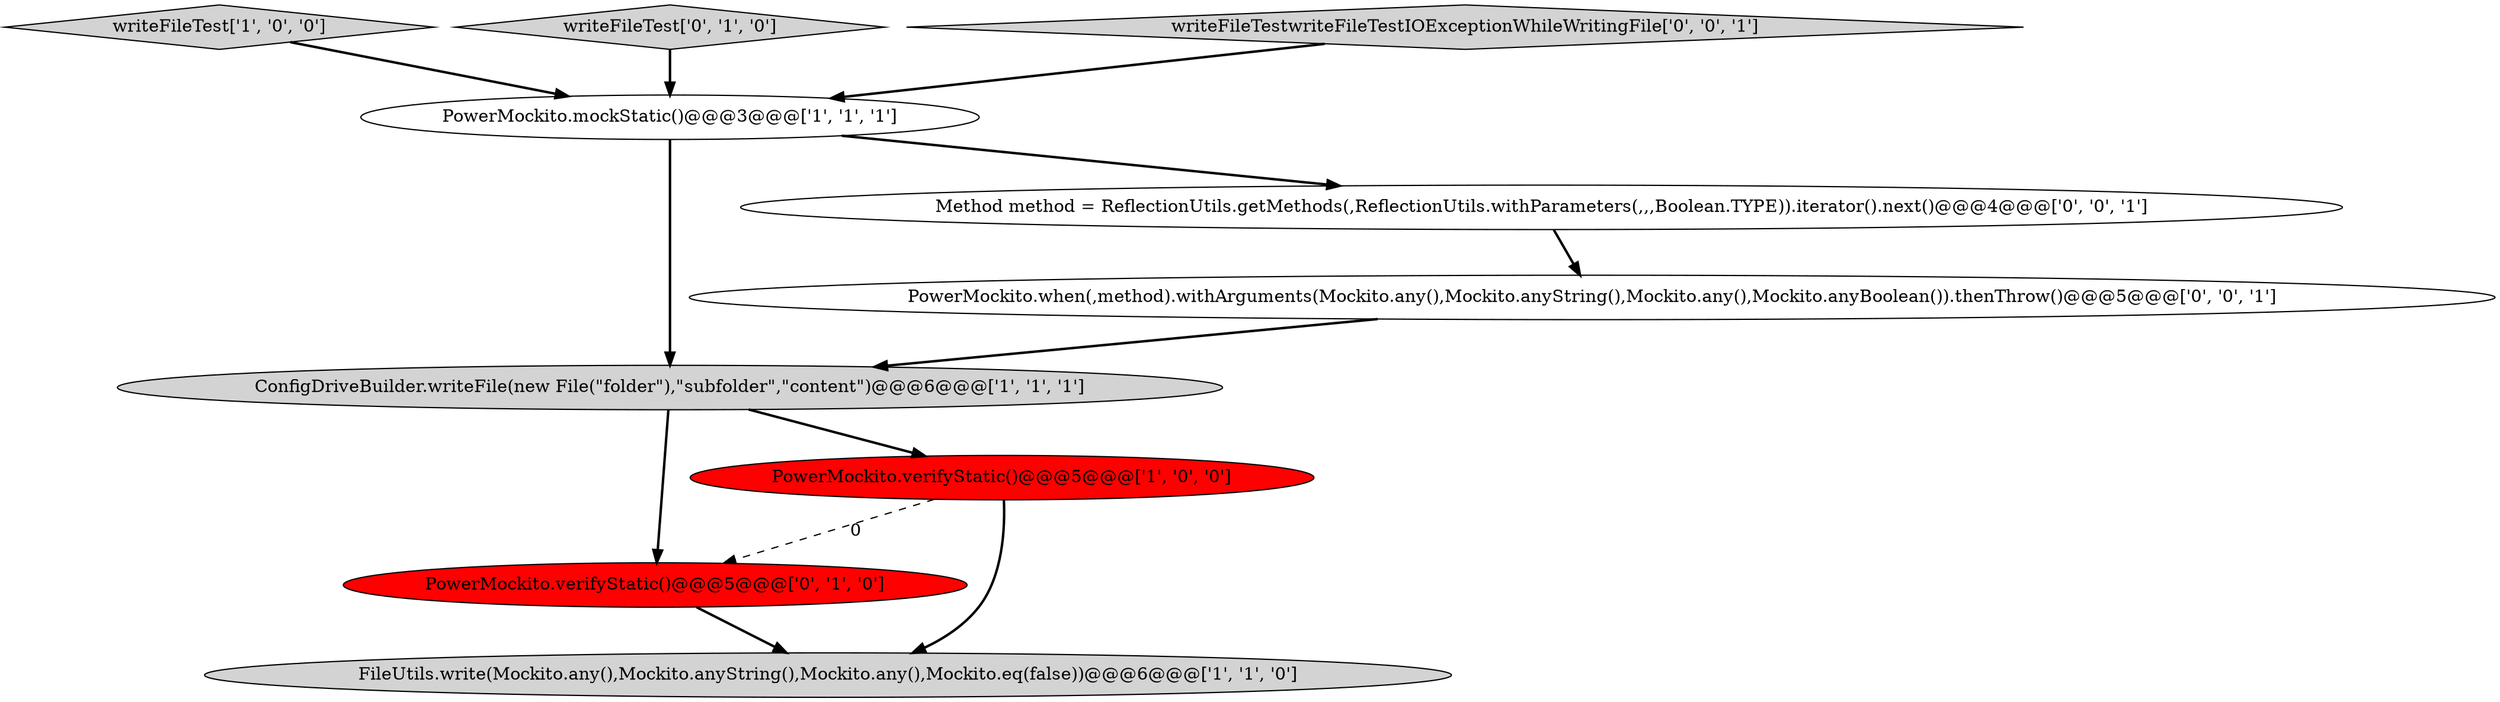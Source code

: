 digraph {
5 [style = filled, label = "PowerMockito.verifyStatic()@@@5@@@['0', '1', '0']", fillcolor = red, shape = ellipse image = "AAA1AAABBB2BBB"];
3 [style = filled, label = "FileUtils.write(Mockito.any(),Mockito.anyString(),Mockito.any(),Mockito.eq(false))@@@6@@@['1', '1', '0']", fillcolor = lightgray, shape = ellipse image = "AAA0AAABBB1BBB"];
2 [style = filled, label = "ConfigDriveBuilder.writeFile(new File(\"folder\"),\"subfolder\",\"content\")@@@6@@@['1', '1', '1']", fillcolor = lightgray, shape = ellipse image = "AAA0AAABBB1BBB"];
4 [style = filled, label = "writeFileTest['1', '0', '0']", fillcolor = lightgray, shape = diamond image = "AAA0AAABBB1BBB"];
0 [style = filled, label = "PowerMockito.verifyStatic()@@@5@@@['1', '0', '0']", fillcolor = red, shape = ellipse image = "AAA1AAABBB1BBB"];
6 [style = filled, label = "writeFileTest['0', '1', '0']", fillcolor = lightgray, shape = diamond image = "AAA0AAABBB2BBB"];
8 [style = filled, label = "PowerMockito.when(,method).withArguments(Mockito.any(),Mockito.anyString(),Mockito.any(),Mockito.anyBoolean()).thenThrow()@@@5@@@['0', '0', '1']", fillcolor = white, shape = ellipse image = "AAA0AAABBB3BBB"];
9 [style = filled, label = "writeFileTestwriteFileTestIOExceptionWhileWritingFile['0', '0', '1']", fillcolor = lightgray, shape = diamond image = "AAA0AAABBB3BBB"];
7 [style = filled, label = "Method method = ReflectionUtils.getMethods(,ReflectionUtils.withParameters(,,,Boolean.TYPE)).iterator().next()@@@4@@@['0', '0', '1']", fillcolor = white, shape = ellipse image = "AAA0AAABBB3BBB"];
1 [style = filled, label = "PowerMockito.mockStatic()@@@3@@@['1', '1', '1']", fillcolor = white, shape = ellipse image = "AAA0AAABBB1BBB"];
0->3 [style = bold, label=""];
5->3 [style = bold, label=""];
6->1 [style = bold, label=""];
4->1 [style = bold, label=""];
2->0 [style = bold, label=""];
1->2 [style = bold, label=""];
9->1 [style = bold, label=""];
8->2 [style = bold, label=""];
0->5 [style = dashed, label="0"];
7->8 [style = bold, label=""];
1->7 [style = bold, label=""];
2->5 [style = bold, label=""];
}
